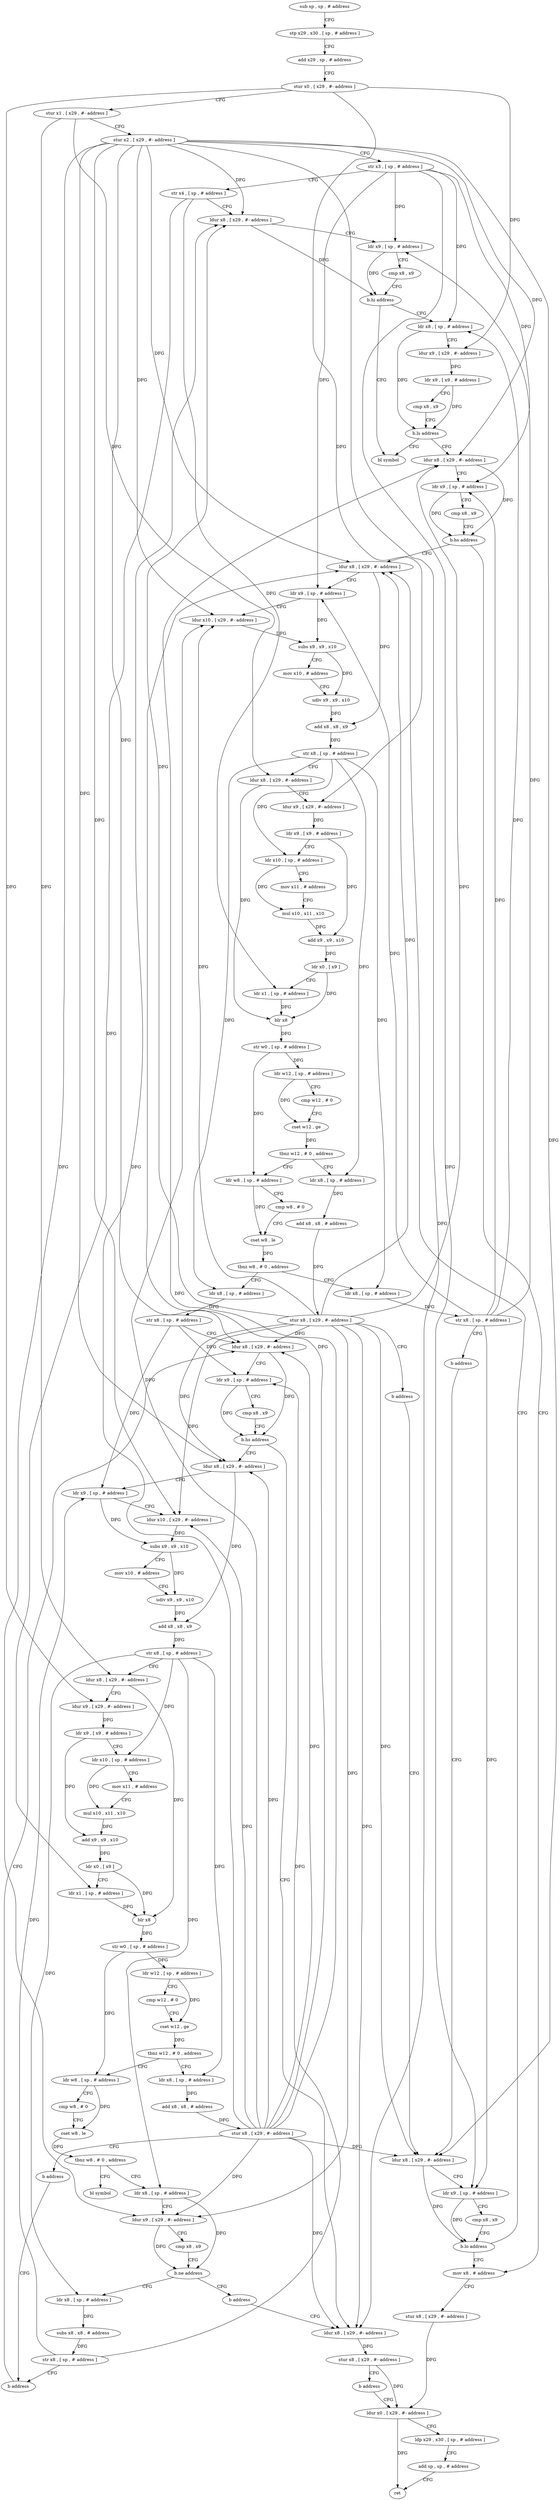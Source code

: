 digraph "func" {
"190272" [label = "sub sp , sp , # address" ]
"190276" [label = "stp x29 , x30 , [ sp , # address ]" ]
"190280" [label = "add x29 , sp , # address" ]
"190284" [label = "stur x0 , [ x29 , #- address ]" ]
"190288" [label = "stur x1 , [ x29 , #- address ]" ]
"190292" [label = "stur x2 , [ x29 , #- address ]" ]
"190296" [label = "str x3 , [ sp , # address ]" ]
"190300" [label = "str x4 , [ sp , # address ]" ]
"190304" [label = "ldur x8 , [ x29 , #- address ]" ]
"190308" [label = "ldr x9 , [ sp , # address ]" ]
"190312" [label = "cmp x8 , x9" ]
"190316" [label = "b.hi address" ]
"190340" [label = "bl symbol" ]
"190320" [label = "ldr x8 , [ sp , # address ]" ]
"190324" [label = "ldur x9 , [ x29 , #- address ]" ]
"190328" [label = "ldr x9 , [ x9 , # address ]" ]
"190332" [label = "cmp x8 , x9" ]
"190336" [label = "b.ls address" ]
"190344" [label = "ldur x8 , [ x29 , #- address ]" ]
"190348" [label = "ldr x9 , [ sp , # address ]" ]
"190352" [label = "cmp x8 , x9" ]
"190356" [label = "b.hs address" ]
"190712" [label = "mov x8 , # address" ]
"190360" [label = "ldur x8 , [ x29 , #- address ]" ]
"190716" [label = "stur x8 , [ x29 , #- address ]" ]
"190720" [label = "ldur x0 , [ x29 , #- address ]" ]
"190364" [label = "ldr x9 , [ sp , # address ]" ]
"190368" [label = "ldur x10 , [ x29 , #- address ]" ]
"190372" [label = "subs x9 , x9 , x10" ]
"190376" [label = "mov x10 , # address" ]
"190380" [label = "udiv x9 , x9 , x10" ]
"190384" [label = "add x8 , x8 , x9" ]
"190388" [label = "str x8 , [ sp , # address ]" ]
"190392" [label = "ldur x8 , [ x29 , #- address ]" ]
"190396" [label = "ldur x9 , [ x29 , #- address ]" ]
"190400" [label = "ldr x9 , [ x9 , # address ]" ]
"190404" [label = "ldr x10 , [ sp , # address ]" ]
"190408" [label = "mov x11 , # address" ]
"190412" [label = "mul x10 , x11 , x10" ]
"190416" [label = "add x9 , x9 , x10" ]
"190420" [label = "ldr x0 , [ x9 ]" ]
"190424" [label = "ldr x1 , [ sp , # address ]" ]
"190428" [label = "blr x8" ]
"190432" [label = "str w0 , [ sp , # address ]" ]
"190436" [label = "ldr w12 , [ sp , # address ]" ]
"190440" [label = "cmp w12 , # 0" ]
"190444" [label = "cset w12 , ge" ]
"190448" [label = "tbnz w12 , # 0 , address" ]
"190468" [label = "ldr w8 , [ sp , # address ]" ]
"190452" [label = "ldr x8 , [ sp , # address ]" ]
"190472" [label = "cmp w8 , # 0" ]
"190476" [label = "cset w8 , le" ]
"190480" [label = "tbnz w8 , # 0 , address" ]
"190496" [label = "ldr x8 , [ sp , # address ]" ]
"190484" [label = "ldr x8 , [ sp , # address ]" ]
"190456" [label = "add x8 , x8 , # address" ]
"190460" [label = "stur x8 , [ x29 , #- address ]" ]
"190464" [label = "b address" ]
"190696" [label = "ldur x8 , [ x29 , #- address ]" ]
"190500" [label = "str x8 , [ sp , # address ]" ]
"190504" [label = "ldur x8 , [ x29 , #- address ]" ]
"190488" [label = "str x8 , [ sp , # address ]" ]
"190492" [label = "b address" ]
"190700" [label = "ldr x9 , [ sp , # address ]" ]
"190704" [label = "cmp x8 , x9" ]
"190708" [label = "b.lo address" ]
"190684" [label = "ldur x8 , [ x29 , #- address ]" ]
"190688" [label = "stur x8 , [ x29 , #- address ]" ]
"190692" [label = "b address" ]
"190520" [label = "ldur x8 , [ x29 , #- address ]" ]
"190524" [label = "ldr x9 , [ sp , # address ]" ]
"190528" [label = "ldur x10 , [ x29 , #- address ]" ]
"190532" [label = "subs x9 , x9 , x10" ]
"190536" [label = "mov x10 , # address" ]
"190540" [label = "udiv x9 , x9 , x10" ]
"190544" [label = "add x8 , x8 , x9" ]
"190548" [label = "str x8 , [ sp , # address ]" ]
"190552" [label = "ldur x8 , [ x29 , #- address ]" ]
"190556" [label = "ldur x9 , [ x29 , #- address ]" ]
"190560" [label = "ldr x9 , [ x9 , # address ]" ]
"190564" [label = "ldr x10 , [ sp , # address ]" ]
"190568" [label = "mov x11 , # address" ]
"190572" [label = "mul x10 , x11 , x10" ]
"190576" [label = "add x9 , x9 , x10" ]
"190580" [label = "ldr x0 , [ x9 ]" ]
"190584" [label = "ldr x1 , [ sp , # address ]" ]
"190588" [label = "blr x8" ]
"190592" [label = "str w0 , [ sp , # address ]" ]
"190596" [label = "ldr w12 , [ sp , # address ]" ]
"190600" [label = "cmp w12 , # 0" ]
"190604" [label = "cset w12 , ge" ]
"190608" [label = "tbnz w12 , # 0 , address" ]
"190628" [label = "ldr w8 , [ sp , # address ]" ]
"190612" [label = "ldr x8 , [ sp , # address ]" ]
"190724" [label = "ldp x29 , x30 , [ sp , # address ]" ]
"190728" [label = "add sp , sp , # address" ]
"190732" [label = "ret" ]
"190632" [label = "cmp w8 , # 0" ]
"190636" [label = "cset w8 , le" ]
"190640" [label = "tbnz w8 , # 0 , address" ]
"190648" [label = "ldr x8 , [ sp , # address ]" ]
"190644" [label = "bl symbol" ]
"190616" [label = "add x8 , x8 , # address" ]
"190620" [label = "stur x8 , [ x29 , #- address ]" ]
"190624" [label = "b address" ]
"190680" [label = "b address" ]
"190652" [label = "ldur x9 , [ x29 , #- address ]" ]
"190656" [label = "cmp x8 , x9" ]
"190660" [label = "b.ne address" ]
"190668" [label = "ldr x8 , [ sp , # address ]" ]
"190664" [label = "b address" ]
"190672" [label = "subs x8 , x8 , # address" ]
"190676" [label = "str x8 , [ sp , # address ]" ]
"190508" [label = "ldr x9 , [ sp , # address ]" ]
"190512" [label = "cmp x8 , x9" ]
"190516" [label = "b.hs address" ]
"190272" -> "190276" [ label = "CFG" ]
"190276" -> "190280" [ label = "CFG" ]
"190280" -> "190284" [ label = "CFG" ]
"190284" -> "190288" [ label = "CFG" ]
"190284" -> "190324" [ label = "DFG" ]
"190284" -> "190396" [ label = "DFG" ]
"190284" -> "190556" [ label = "DFG" ]
"190288" -> "190292" [ label = "CFG" ]
"190288" -> "190392" [ label = "DFG" ]
"190288" -> "190552" [ label = "DFG" ]
"190292" -> "190296" [ label = "CFG" ]
"190292" -> "190304" [ label = "DFG" ]
"190292" -> "190344" [ label = "DFG" ]
"190292" -> "190360" [ label = "DFG" ]
"190292" -> "190368" [ label = "DFG" ]
"190292" -> "190696" [ label = "DFG" ]
"190292" -> "190504" [ label = "DFG" ]
"190292" -> "190684" [ label = "DFG" ]
"190292" -> "190520" [ label = "DFG" ]
"190292" -> "190528" [ label = "DFG" ]
"190292" -> "190652" [ label = "DFG" ]
"190296" -> "190300" [ label = "CFG" ]
"190296" -> "190308" [ label = "DFG" ]
"190296" -> "190320" [ label = "DFG" ]
"190296" -> "190348" [ label = "DFG" ]
"190296" -> "190364" [ label = "DFG" ]
"190296" -> "190700" [ label = "DFG" ]
"190300" -> "190304" [ label = "CFG" ]
"190300" -> "190424" [ label = "DFG" ]
"190300" -> "190584" [ label = "DFG" ]
"190304" -> "190308" [ label = "CFG" ]
"190304" -> "190316" [ label = "DFG" ]
"190308" -> "190312" [ label = "CFG" ]
"190308" -> "190316" [ label = "DFG" ]
"190312" -> "190316" [ label = "CFG" ]
"190316" -> "190340" [ label = "CFG" ]
"190316" -> "190320" [ label = "CFG" ]
"190320" -> "190324" [ label = "CFG" ]
"190320" -> "190336" [ label = "DFG" ]
"190324" -> "190328" [ label = "DFG" ]
"190328" -> "190332" [ label = "CFG" ]
"190328" -> "190336" [ label = "DFG" ]
"190332" -> "190336" [ label = "CFG" ]
"190336" -> "190344" [ label = "CFG" ]
"190336" -> "190340" [ label = "CFG" ]
"190344" -> "190348" [ label = "CFG" ]
"190344" -> "190356" [ label = "DFG" ]
"190348" -> "190352" [ label = "CFG" ]
"190348" -> "190356" [ label = "DFG" ]
"190352" -> "190356" [ label = "CFG" ]
"190356" -> "190712" [ label = "CFG" ]
"190356" -> "190360" [ label = "CFG" ]
"190712" -> "190716" [ label = "CFG" ]
"190360" -> "190364" [ label = "CFG" ]
"190360" -> "190384" [ label = "DFG" ]
"190716" -> "190720" [ label = "DFG" ]
"190720" -> "190724" [ label = "CFG" ]
"190720" -> "190732" [ label = "DFG" ]
"190364" -> "190368" [ label = "CFG" ]
"190364" -> "190372" [ label = "DFG" ]
"190368" -> "190372" [ label = "DFG" ]
"190372" -> "190376" [ label = "CFG" ]
"190372" -> "190380" [ label = "DFG" ]
"190376" -> "190380" [ label = "CFG" ]
"190380" -> "190384" [ label = "DFG" ]
"190384" -> "190388" [ label = "DFG" ]
"190388" -> "190392" [ label = "CFG" ]
"190388" -> "190404" [ label = "DFG" ]
"190388" -> "190452" [ label = "DFG" ]
"190388" -> "190496" [ label = "DFG" ]
"190388" -> "190484" [ label = "DFG" ]
"190392" -> "190396" [ label = "CFG" ]
"190392" -> "190428" [ label = "DFG" ]
"190396" -> "190400" [ label = "DFG" ]
"190400" -> "190404" [ label = "CFG" ]
"190400" -> "190416" [ label = "DFG" ]
"190404" -> "190408" [ label = "CFG" ]
"190404" -> "190412" [ label = "DFG" ]
"190408" -> "190412" [ label = "CFG" ]
"190412" -> "190416" [ label = "DFG" ]
"190416" -> "190420" [ label = "DFG" ]
"190420" -> "190424" [ label = "CFG" ]
"190420" -> "190428" [ label = "DFG" ]
"190424" -> "190428" [ label = "DFG" ]
"190428" -> "190432" [ label = "DFG" ]
"190432" -> "190436" [ label = "DFG" ]
"190432" -> "190468" [ label = "DFG" ]
"190436" -> "190440" [ label = "CFG" ]
"190436" -> "190444" [ label = "DFG" ]
"190440" -> "190444" [ label = "CFG" ]
"190444" -> "190448" [ label = "DFG" ]
"190448" -> "190468" [ label = "CFG" ]
"190448" -> "190452" [ label = "CFG" ]
"190468" -> "190472" [ label = "CFG" ]
"190468" -> "190476" [ label = "DFG" ]
"190452" -> "190456" [ label = "DFG" ]
"190472" -> "190476" [ label = "CFG" ]
"190476" -> "190480" [ label = "DFG" ]
"190480" -> "190496" [ label = "CFG" ]
"190480" -> "190484" [ label = "CFG" ]
"190496" -> "190500" [ label = "DFG" ]
"190484" -> "190488" [ label = "DFG" ]
"190456" -> "190460" [ label = "DFG" ]
"190460" -> "190464" [ label = "CFG" ]
"190460" -> "190304" [ label = "DFG" ]
"190460" -> "190344" [ label = "DFG" ]
"190460" -> "190360" [ label = "DFG" ]
"190460" -> "190368" [ label = "DFG" ]
"190460" -> "190696" [ label = "DFG" ]
"190460" -> "190504" [ label = "DFG" ]
"190460" -> "190684" [ label = "DFG" ]
"190460" -> "190520" [ label = "DFG" ]
"190460" -> "190528" [ label = "DFG" ]
"190460" -> "190652" [ label = "DFG" ]
"190464" -> "190696" [ label = "CFG" ]
"190696" -> "190700" [ label = "CFG" ]
"190696" -> "190708" [ label = "DFG" ]
"190500" -> "190504" [ label = "CFG" ]
"190500" -> "190508" [ label = "DFG" ]
"190500" -> "190524" [ label = "DFG" ]
"190504" -> "190508" [ label = "CFG" ]
"190504" -> "190516" [ label = "DFG" ]
"190488" -> "190492" [ label = "CFG" ]
"190488" -> "190308" [ label = "DFG" ]
"190488" -> "190320" [ label = "DFG" ]
"190488" -> "190348" [ label = "DFG" ]
"190488" -> "190364" [ label = "DFG" ]
"190488" -> "190700" [ label = "DFG" ]
"190492" -> "190696" [ label = "CFG" ]
"190700" -> "190704" [ label = "CFG" ]
"190700" -> "190708" [ label = "DFG" ]
"190704" -> "190708" [ label = "CFG" ]
"190708" -> "190360" [ label = "CFG" ]
"190708" -> "190712" [ label = "CFG" ]
"190684" -> "190688" [ label = "DFG" ]
"190688" -> "190692" [ label = "CFG" ]
"190688" -> "190720" [ label = "DFG" ]
"190692" -> "190720" [ label = "CFG" ]
"190520" -> "190524" [ label = "CFG" ]
"190520" -> "190544" [ label = "DFG" ]
"190524" -> "190528" [ label = "CFG" ]
"190524" -> "190532" [ label = "DFG" ]
"190528" -> "190532" [ label = "DFG" ]
"190532" -> "190536" [ label = "CFG" ]
"190532" -> "190540" [ label = "DFG" ]
"190536" -> "190540" [ label = "CFG" ]
"190540" -> "190544" [ label = "DFG" ]
"190544" -> "190548" [ label = "DFG" ]
"190548" -> "190552" [ label = "CFG" ]
"190548" -> "190564" [ label = "DFG" ]
"190548" -> "190612" [ label = "DFG" ]
"190548" -> "190648" [ label = "DFG" ]
"190548" -> "190668" [ label = "DFG" ]
"190552" -> "190556" [ label = "CFG" ]
"190552" -> "190588" [ label = "DFG" ]
"190556" -> "190560" [ label = "DFG" ]
"190560" -> "190564" [ label = "CFG" ]
"190560" -> "190576" [ label = "DFG" ]
"190564" -> "190568" [ label = "CFG" ]
"190564" -> "190572" [ label = "DFG" ]
"190568" -> "190572" [ label = "CFG" ]
"190572" -> "190576" [ label = "DFG" ]
"190576" -> "190580" [ label = "DFG" ]
"190580" -> "190584" [ label = "CFG" ]
"190580" -> "190588" [ label = "DFG" ]
"190584" -> "190588" [ label = "DFG" ]
"190588" -> "190592" [ label = "DFG" ]
"190592" -> "190596" [ label = "DFG" ]
"190592" -> "190628" [ label = "DFG" ]
"190596" -> "190600" [ label = "CFG" ]
"190596" -> "190604" [ label = "DFG" ]
"190600" -> "190604" [ label = "CFG" ]
"190604" -> "190608" [ label = "DFG" ]
"190608" -> "190628" [ label = "CFG" ]
"190608" -> "190612" [ label = "CFG" ]
"190628" -> "190632" [ label = "CFG" ]
"190628" -> "190636" [ label = "DFG" ]
"190612" -> "190616" [ label = "DFG" ]
"190724" -> "190728" [ label = "CFG" ]
"190728" -> "190732" [ label = "CFG" ]
"190632" -> "190636" [ label = "CFG" ]
"190636" -> "190640" [ label = "DFG" ]
"190640" -> "190648" [ label = "CFG" ]
"190640" -> "190644" [ label = "CFG" ]
"190648" -> "190652" [ label = "CFG" ]
"190648" -> "190660" [ label = "DFG" ]
"190616" -> "190620" [ label = "DFG" ]
"190620" -> "190624" [ label = "CFG" ]
"190620" -> "190304" [ label = "DFG" ]
"190620" -> "190344" [ label = "DFG" ]
"190620" -> "190360" [ label = "DFG" ]
"190620" -> "190368" [ label = "DFG" ]
"190620" -> "190696" [ label = "DFG" ]
"190620" -> "190504" [ label = "DFG" ]
"190620" -> "190684" [ label = "DFG" ]
"190620" -> "190520" [ label = "DFG" ]
"190620" -> "190528" [ label = "DFG" ]
"190620" -> "190652" [ label = "DFG" ]
"190624" -> "190680" [ label = "CFG" ]
"190680" -> "190504" [ label = "CFG" ]
"190652" -> "190656" [ label = "CFG" ]
"190652" -> "190660" [ label = "DFG" ]
"190656" -> "190660" [ label = "CFG" ]
"190660" -> "190668" [ label = "CFG" ]
"190660" -> "190664" [ label = "CFG" ]
"190668" -> "190672" [ label = "DFG" ]
"190664" -> "190684" [ label = "CFG" ]
"190672" -> "190676" [ label = "DFG" ]
"190676" -> "190680" [ label = "CFG" ]
"190676" -> "190508" [ label = "DFG" ]
"190676" -> "190524" [ label = "DFG" ]
"190508" -> "190512" [ label = "CFG" ]
"190508" -> "190516" [ label = "DFG" ]
"190512" -> "190516" [ label = "CFG" ]
"190516" -> "190684" [ label = "CFG" ]
"190516" -> "190520" [ label = "CFG" ]
}

